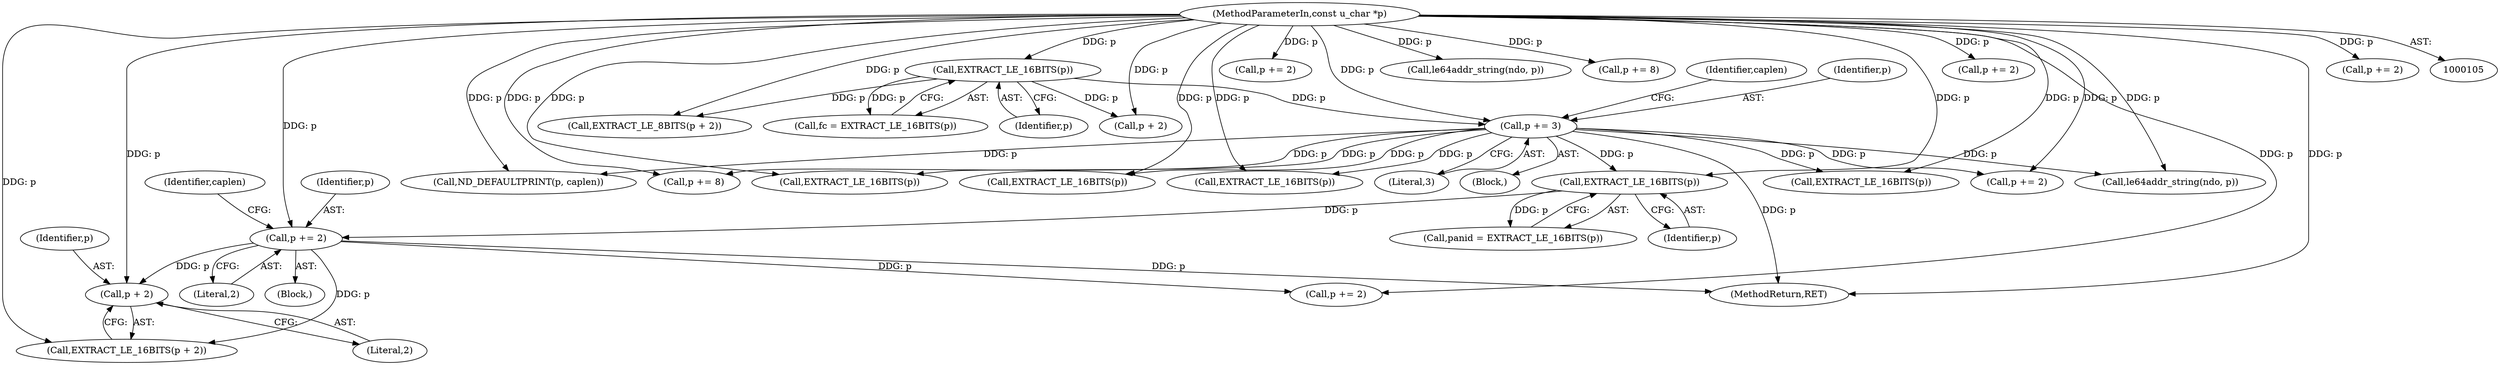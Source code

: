 digraph "0_tcpdump_a7e5f58f402e6919ec444a57946bade7dfd6b184@pointer" {
"1000256" [label="(Call,p + 2)"];
"1000224" [label="(Call,p += 2)"];
"1000222" [label="(Call,EXTRACT_LE_16BITS(p))"];
"1000147" [label="(Call,p += 3)"];
"1000108" [label="(MethodParameterIn,const u_char *p)"];
"1000139" [label="(Call,EXTRACT_LE_16BITS(p))"];
"1000285" [label="(Call,p += 2)"];
"1000139" [label="(Call,EXTRACT_LE_16BITS(p))"];
"1000175" [label="(Block,)"];
"1000503" [label="(MethodReturn,RET)"];
"1000382" [label="(Call,EXTRACT_LE_16BITS(p))"];
"1000224" [label="(Call,p += 2)"];
"1000316" [label="(Call,le64addr_string(ndo, p))"];
"1000220" [label="(Call,panid = EXTRACT_LE_16BITS(p))"];
"1000319" [label="(Call,p += 8)"];
"1000258" [label="(Literal,2)"];
"1000151" [label="(Identifier,caplen)"];
"1000257" [label="(Identifier,p)"];
"1000223" [label="(Identifier,p)"];
"1000256" [label="(Call,p + 2)"];
"1000143" [label="(Call,EXTRACT_LE_8BITS(p + 2))"];
"1000137" [label="(Call,fc = EXTRACT_LE_16BITS(p))"];
"1000222" [label="(Call,EXTRACT_LE_16BITS(p))"];
"1000483" [label="(Call,p += 8)"];
"1000225" [label="(Identifier,p)"];
"1000498" [label="(Call,ND_DEFAULTPRINT(p, caplen))"];
"1000109" [label="(Block,)"];
"1000140" [label="(Identifier,p)"];
"1000480" [label="(Call,le64addr_string(ndo, p))"];
"1000148" [label="(Identifier,p)"];
"1000108" [label="(MethodParameterIn,const u_char *p)"];
"1000147" [label="(Call,p += 3)"];
"1000449" [label="(Call,p += 2)"];
"1000255" [label="(Call,EXTRACT_LE_16BITS(p + 2))"];
"1000228" [label="(Identifier,caplen)"];
"1000149" [label="(Literal,3)"];
"1000226" [label="(Literal,2)"];
"1000283" [label="(Call,EXTRACT_LE_16BITS(p))"];
"1000447" [label="(Call,EXTRACT_LE_16BITS(p))"];
"1000417" [label="(Call,p += 2)"];
"1000415" [label="(Call,EXTRACT_LE_16BITS(p))"];
"1000259" [label="(Call,p += 2)"];
"1000384" [label="(Call,p += 2)"];
"1000144" [label="(Call,p + 2)"];
"1000256" -> "1000255"  [label="AST: "];
"1000256" -> "1000258"  [label="CFG: "];
"1000257" -> "1000256"  [label="AST: "];
"1000258" -> "1000256"  [label="AST: "];
"1000255" -> "1000256"  [label="CFG: "];
"1000224" -> "1000256"  [label="DDG: p"];
"1000108" -> "1000256"  [label="DDG: p"];
"1000224" -> "1000175"  [label="AST: "];
"1000224" -> "1000226"  [label="CFG: "];
"1000225" -> "1000224"  [label="AST: "];
"1000226" -> "1000224"  [label="AST: "];
"1000228" -> "1000224"  [label="CFG: "];
"1000224" -> "1000503"  [label="DDG: p"];
"1000222" -> "1000224"  [label="DDG: p"];
"1000108" -> "1000224"  [label="DDG: p"];
"1000224" -> "1000255"  [label="DDG: p"];
"1000224" -> "1000259"  [label="DDG: p"];
"1000222" -> "1000220"  [label="AST: "];
"1000222" -> "1000223"  [label="CFG: "];
"1000223" -> "1000222"  [label="AST: "];
"1000220" -> "1000222"  [label="CFG: "];
"1000222" -> "1000220"  [label="DDG: p"];
"1000147" -> "1000222"  [label="DDG: p"];
"1000108" -> "1000222"  [label="DDG: p"];
"1000147" -> "1000109"  [label="AST: "];
"1000147" -> "1000149"  [label="CFG: "];
"1000148" -> "1000147"  [label="AST: "];
"1000149" -> "1000147"  [label="AST: "];
"1000151" -> "1000147"  [label="CFG: "];
"1000147" -> "1000503"  [label="DDG: p"];
"1000108" -> "1000147"  [label="DDG: p"];
"1000139" -> "1000147"  [label="DDG: p"];
"1000147" -> "1000283"  [label="DDG: p"];
"1000147" -> "1000382"  [label="DDG: p"];
"1000147" -> "1000415"  [label="DDG: p"];
"1000147" -> "1000417"  [label="DDG: p"];
"1000147" -> "1000447"  [label="DDG: p"];
"1000147" -> "1000480"  [label="DDG: p"];
"1000147" -> "1000483"  [label="DDG: p"];
"1000147" -> "1000498"  [label="DDG: p"];
"1000108" -> "1000105"  [label="AST: "];
"1000108" -> "1000503"  [label="DDG: p"];
"1000108" -> "1000139"  [label="DDG: p"];
"1000108" -> "1000143"  [label="DDG: p"];
"1000108" -> "1000144"  [label="DDG: p"];
"1000108" -> "1000255"  [label="DDG: p"];
"1000108" -> "1000259"  [label="DDG: p"];
"1000108" -> "1000283"  [label="DDG: p"];
"1000108" -> "1000285"  [label="DDG: p"];
"1000108" -> "1000316"  [label="DDG: p"];
"1000108" -> "1000319"  [label="DDG: p"];
"1000108" -> "1000382"  [label="DDG: p"];
"1000108" -> "1000384"  [label="DDG: p"];
"1000108" -> "1000415"  [label="DDG: p"];
"1000108" -> "1000417"  [label="DDG: p"];
"1000108" -> "1000447"  [label="DDG: p"];
"1000108" -> "1000449"  [label="DDG: p"];
"1000108" -> "1000480"  [label="DDG: p"];
"1000108" -> "1000483"  [label="DDG: p"];
"1000108" -> "1000498"  [label="DDG: p"];
"1000139" -> "1000137"  [label="AST: "];
"1000139" -> "1000140"  [label="CFG: "];
"1000140" -> "1000139"  [label="AST: "];
"1000137" -> "1000139"  [label="CFG: "];
"1000139" -> "1000137"  [label="DDG: p"];
"1000139" -> "1000143"  [label="DDG: p"];
"1000139" -> "1000144"  [label="DDG: p"];
}
